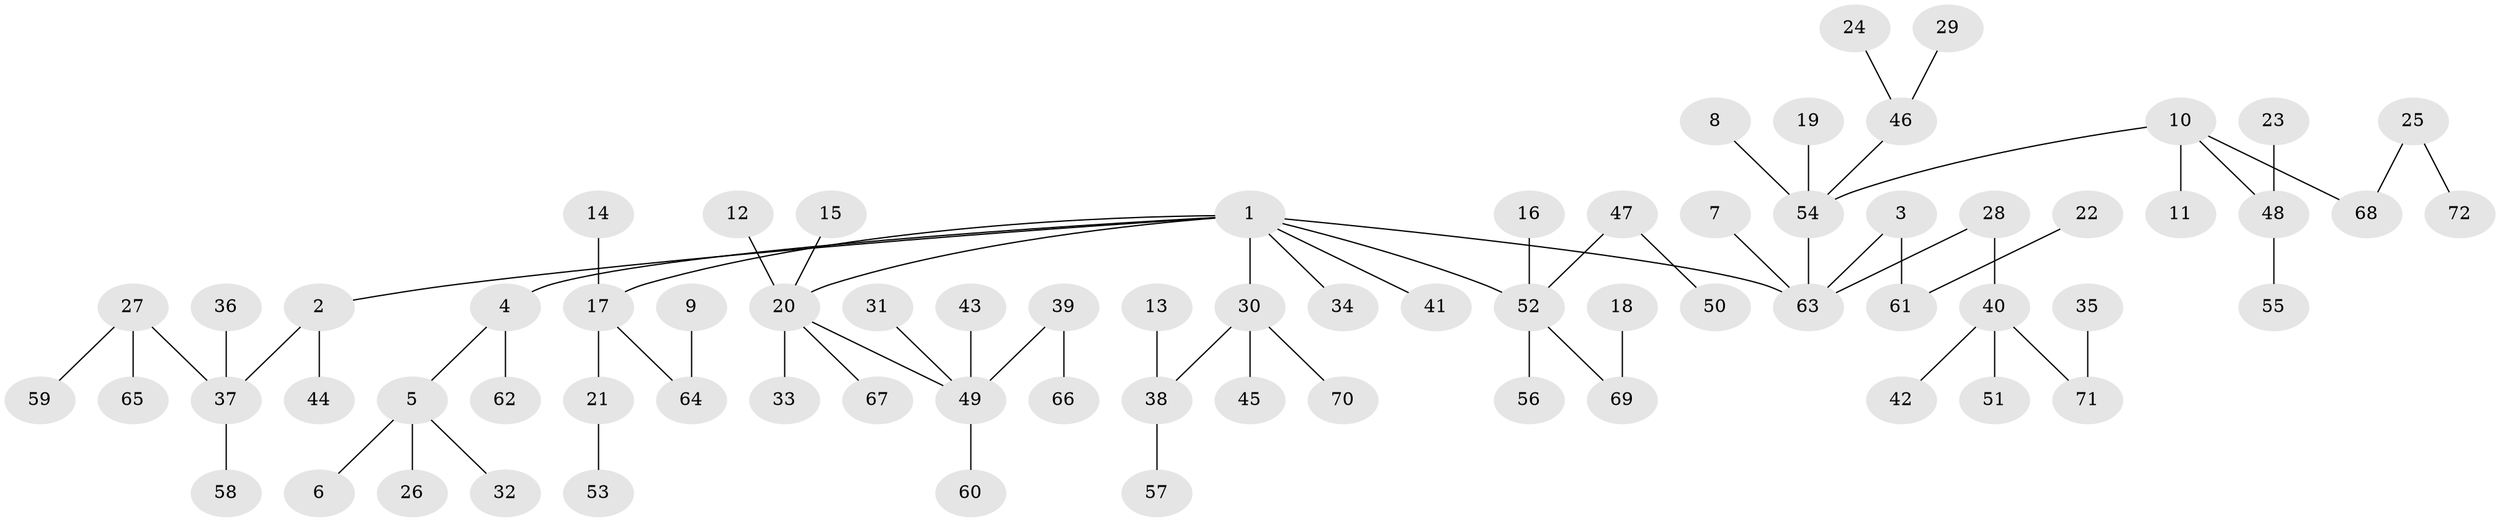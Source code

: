 // original degree distribution, {3: 0.13286713286713286, 10: 0.006993006993006993, 6: 0.03496503496503497, 5: 0.027972027972027972, 1: 0.5034965034965035, 2: 0.26573426573426573, 4: 0.02097902097902098, 7: 0.006993006993006993}
// Generated by graph-tools (version 1.1) at 2025/50/03/09/25 03:50:24]
// undirected, 72 vertices, 71 edges
graph export_dot {
graph [start="1"]
  node [color=gray90,style=filled];
  1;
  2;
  3;
  4;
  5;
  6;
  7;
  8;
  9;
  10;
  11;
  12;
  13;
  14;
  15;
  16;
  17;
  18;
  19;
  20;
  21;
  22;
  23;
  24;
  25;
  26;
  27;
  28;
  29;
  30;
  31;
  32;
  33;
  34;
  35;
  36;
  37;
  38;
  39;
  40;
  41;
  42;
  43;
  44;
  45;
  46;
  47;
  48;
  49;
  50;
  51;
  52;
  53;
  54;
  55;
  56;
  57;
  58;
  59;
  60;
  61;
  62;
  63;
  64;
  65;
  66;
  67;
  68;
  69;
  70;
  71;
  72;
  1 -- 2 [weight=1.0];
  1 -- 4 [weight=1.0];
  1 -- 17 [weight=1.0];
  1 -- 20 [weight=1.0];
  1 -- 30 [weight=1.0];
  1 -- 34 [weight=1.0];
  1 -- 41 [weight=1.0];
  1 -- 52 [weight=1.0];
  1 -- 63 [weight=1.0];
  2 -- 37 [weight=1.0];
  2 -- 44 [weight=1.0];
  3 -- 61 [weight=1.0];
  3 -- 63 [weight=1.0];
  4 -- 5 [weight=1.0];
  4 -- 62 [weight=1.0];
  5 -- 6 [weight=1.0];
  5 -- 26 [weight=1.0];
  5 -- 32 [weight=1.0];
  7 -- 63 [weight=1.0];
  8 -- 54 [weight=1.0];
  9 -- 64 [weight=1.0];
  10 -- 11 [weight=1.0];
  10 -- 48 [weight=1.0];
  10 -- 54 [weight=1.0];
  10 -- 68 [weight=1.0];
  12 -- 20 [weight=1.0];
  13 -- 38 [weight=1.0];
  14 -- 17 [weight=1.0];
  15 -- 20 [weight=1.0];
  16 -- 52 [weight=1.0];
  17 -- 21 [weight=1.0];
  17 -- 64 [weight=1.0];
  18 -- 69 [weight=1.0];
  19 -- 54 [weight=1.0];
  20 -- 33 [weight=1.0];
  20 -- 49 [weight=1.0];
  20 -- 67 [weight=1.0];
  21 -- 53 [weight=1.0];
  22 -- 61 [weight=1.0];
  23 -- 48 [weight=1.0];
  24 -- 46 [weight=1.0];
  25 -- 68 [weight=1.0];
  25 -- 72 [weight=1.0];
  27 -- 37 [weight=1.0];
  27 -- 59 [weight=1.0];
  27 -- 65 [weight=1.0];
  28 -- 40 [weight=1.0];
  28 -- 63 [weight=1.0];
  29 -- 46 [weight=1.0];
  30 -- 38 [weight=1.0];
  30 -- 45 [weight=1.0];
  30 -- 70 [weight=1.0];
  31 -- 49 [weight=1.0];
  35 -- 71 [weight=1.0];
  36 -- 37 [weight=1.0];
  37 -- 58 [weight=1.0];
  38 -- 57 [weight=1.0];
  39 -- 49 [weight=1.0];
  39 -- 66 [weight=1.0];
  40 -- 42 [weight=1.0];
  40 -- 51 [weight=1.0];
  40 -- 71 [weight=1.0];
  43 -- 49 [weight=1.0];
  46 -- 54 [weight=1.0];
  47 -- 50 [weight=1.0];
  47 -- 52 [weight=1.0];
  48 -- 55 [weight=1.0];
  49 -- 60 [weight=1.0];
  52 -- 56 [weight=1.0];
  52 -- 69 [weight=1.0];
  54 -- 63 [weight=1.0];
}
